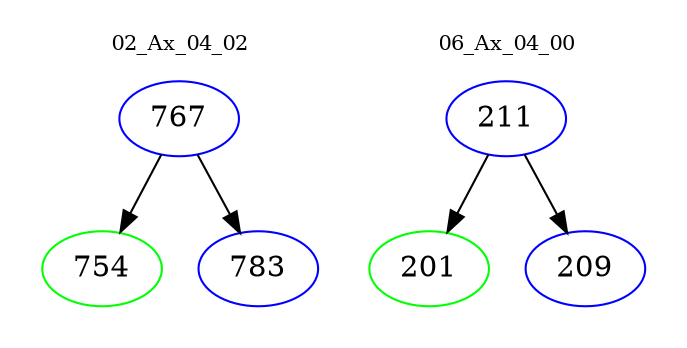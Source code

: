 digraph{
subgraph cluster_0 {
color = white
label = "02_Ax_04_02";
fontsize=10;
T0_767 [label="767", color="blue"]
T0_767 -> T0_754 [color="black"]
T0_754 [label="754", color="green"]
T0_767 -> T0_783 [color="black"]
T0_783 [label="783", color="blue"]
}
subgraph cluster_1 {
color = white
label = "06_Ax_04_00";
fontsize=10;
T1_211 [label="211", color="blue"]
T1_211 -> T1_201 [color="black"]
T1_201 [label="201", color="green"]
T1_211 -> T1_209 [color="black"]
T1_209 [label="209", color="blue"]
}
}
